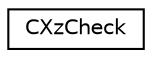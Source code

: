 digraph "Graphical Class Hierarchy"
{
 // LATEX_PDF_SIZE
  edge [fontname="Helvetica",fontsize="10",labelfontname="Helvetica",labelfontsize="10"];
  node [fontname="Helvetica",fontsize="10",shape=record];
  rankdir="LR";
  Node0 [label="CXzCheck",height=0.2,width=0.4,color="black", fillcolor="white", style="filled",URL="$struct_c_xz_check.html",tooltip=" "];
}

